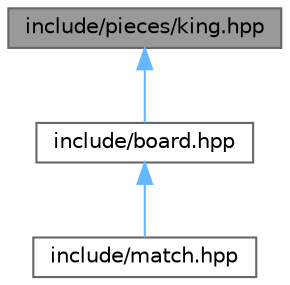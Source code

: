 digraph "include/pieces/king.hpp"
{
 // LATEX_PDF_SIZE
  bgcolor="transparent";
  edge [fontname=Helvetica,fontsize=10,labelfontname=Helvetica,labelfontsize=10];
  node [fontname=Helvetica,fontsize=10,shape=box,height=0.2,width=0.4];
  Node1 [label="include/pieces/king.hpp",height=0.2,width=0.4,color="gray40", fillcolor="grey60", style="filled", fontcolor="black",tooltip="Subclasse com a lógica do king."];
  Node1 -> Node2 [dir="back",color="steelblue1",style="solid"];
  Node2 [label="include/board.hpp",height=0.2,width=0.4,color="grey40", fillcolor="white", style="filled",URL="$board_8hpp.html",tooltip="Superclasse com a lógica do board."];
  Node2 -> Node3 [dir="back",color="steelblue1",style="solid"];
  Node3 [label="include/match.hpp",height=0.2,width=0.4,color="grey40", fillcolor="white", style="filled",URL="$match_8hpp.html",tooltip="Superclasse com a lógica da match."];
}
